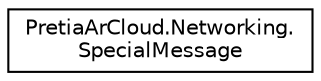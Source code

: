 digraph "Graphical Class Hierarchy"
{
 // LATEX_PDF_SIZE
  edge [fontname="Helvetica",fontsize="10",labelfontname="Helvetica",labelfontsize="10"];
  node [fontname="Helvetica",fontsize="10",shape=record];
  rankdir="LR";
  Node0 [label="PretiaArCloud.Networking.\lSpecialMessage",height=0.2,width=0.4,color="black", fillcolor="white", style="filled",URL="$classPretiaArCloud_1_1Networking_1_1SpecialMessage.html",tooltip=" "];
}
